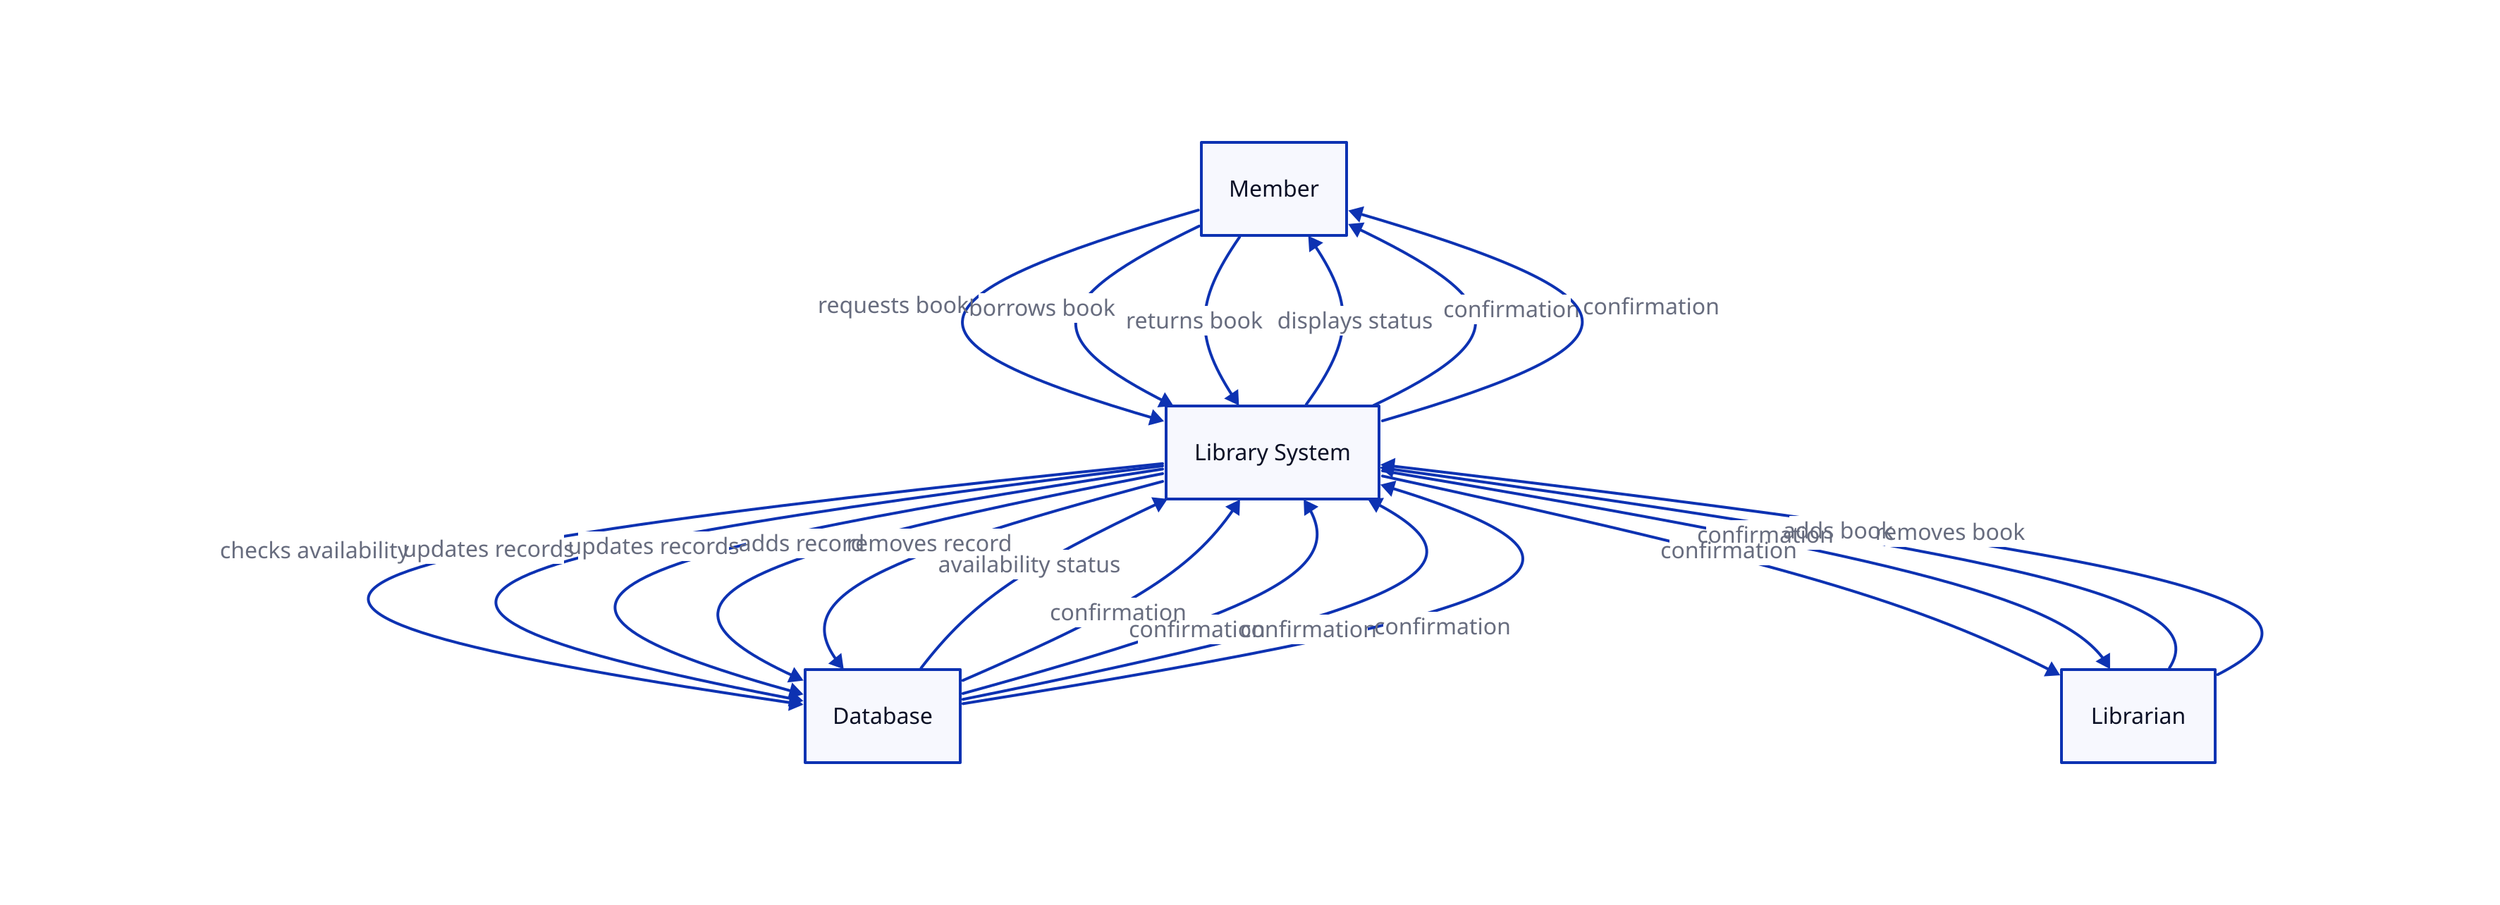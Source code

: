 Member -> Library System: requests book
Library System -> Database: checks availability
Database -> Library System: availability status
Library System -> Member: displays status
Member -> Library System: borrows book
Library System -> Database: updates records
Database -> Library System: confirmation
Library System -> Member: confirmation
Member -> Library System: returns book
Library System -> Database: updates records
Database -> Library System: confirmation
Library System -> Member: confirmation
Librarian -> Library System: adds book
Library System -> Database: adds record
Database -> Library System: confirmation
Library System -> Librarian: confirmation
Librarian -> Library System: removes book
Library System -> Database: removes record
Database -> Library System: confirmation
Library System -> Librarian: confirmation